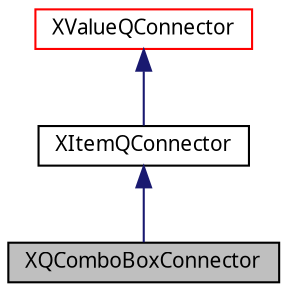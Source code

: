 digraph G
{
  edge [fontname="FreeSans.ttf",fontsize=10,labelfontname="FreeSans.ttf",labelfontsize=10];
  node [fontname="FreeSans.ttf",fontsize=10,shape=record];
  Node1 [label="XQComboBoxConnector",height=0.2,width=0.4,color="black", fillcolor="grey75", style="filled" fontcolor="black"];
  Node2 -> Node1 [dir=back,color="midnightblue",fontsize=10,style="solid",fontname="FreeSans.ttf"];
  Node2 [label="XItemQConnector",height=0.2,width=0.4,color="black", fillcolor="white", style="filled",URL="$class_x_item_q_connector.html"];
  Node3 -> Node2 [dir=back,color="midnightblue",fontsize=10,style="solid",fontname="FreeSans.ttf"];
  Node3 [label="XValueQConnector",height=0.2,width=0.4,color="red", fillcolor="white", style="filled",URL="$class_x_value_q_connector.html"];
}
